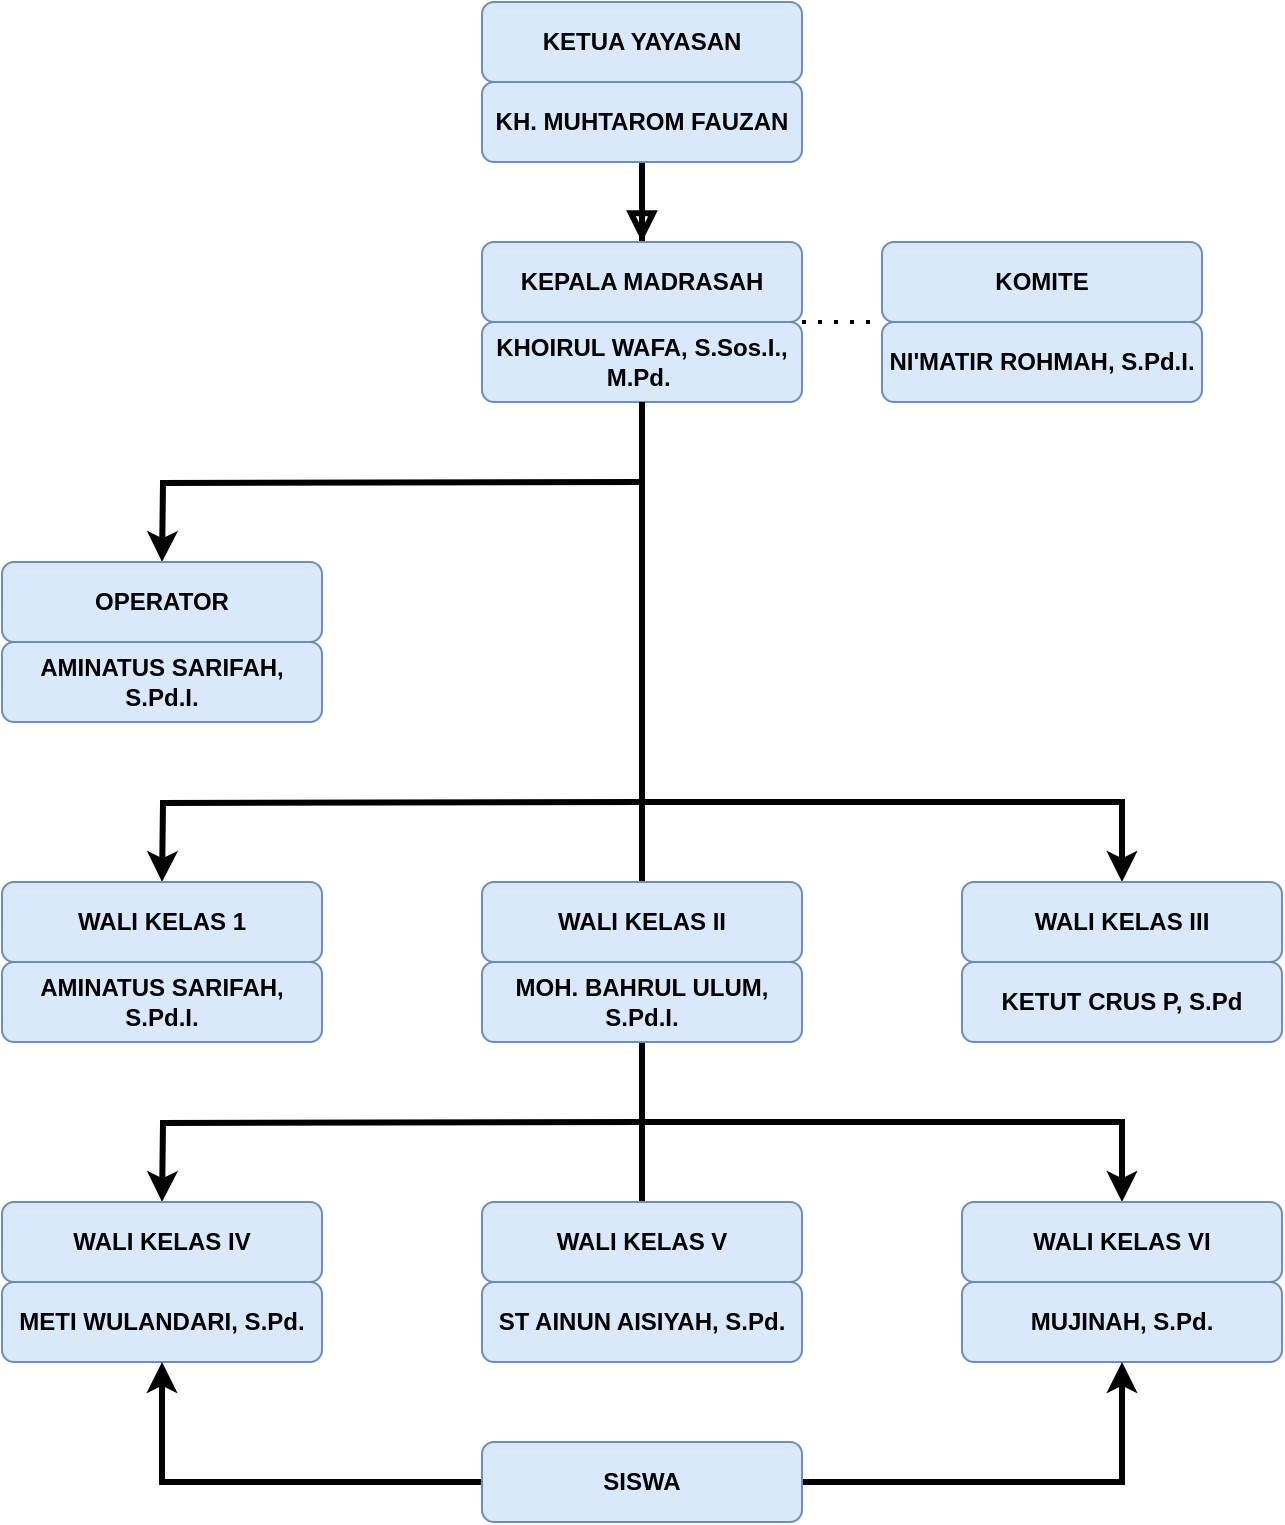 <mxfile version="13.6.10" type="device"><diagram id="C5RBs43oDa-KdzZeNtuy" name="Page-1"><mxGraphModel dx="868" dy="482" grid="0" gridSize="10" guides="1" tooltips="1" connect="1" arrows="1" fold="1" page="1" pageScale="1" pageWidth="827" pageHeight="1169" background="none" math="0" shadow="0"><root><mxCell id="WIyWlLk6GJQsqaUBKTNV-0"/><mxCell id="WIyWlLk6GJQsqaUBKTNV-1" parent="WIyWlLk6GJQsqaUBKTNV-0"/><mxCell id="WIyWlLk6GJQsqaUBKTNV-2" value="" style="rounded=0;html=1;jettySize=auto;orthogonalLoop=1;fontSize=11;endArrow=block;endFill=0;endSize=8;strokeWidth=3;shadow=0;labelBackgroundColor=none;edgeStyle=orthogonalEdgeStyle;" parent="WIyWlLk6GJQsqaUBKTNV-1" source="WIyWlLk6GJQsqaUBKTNV-3" edge="1"><mxGeometry relative="1" as="geometry"><mxPoint x="400" y="200" as="targetPoint"/></mxGeometry></mxCell><mxCell id="VRFX8ddOzKsC9LZJOHi9-10" value="" style="edgeStyle=orthogonalEdgeStyle;rounded=0;orthogonalLoop=1;jettySize=auto;html=1;strokeWidth=3;" edge="1" parent="WIyWlLk6GJQsqaUBKTNV-1" source="WIyWlLk6GJQsqaUBKTNV-3" target="VRFX8ddOzKsC9LZJOHi9-2"><mxGeometry relative="1" as="geometry"/></mxCell><mxCell id="WIyWlLk6GJQsqaUBKTNV-3" value="&lt;b&gt;KH. MUHTAROM FAUZAN&lt;/b&gt;" style="rounded=1;whiteSpace=wrap;html=1;fontSize=12;glass=0;strokeWidth=1;shadow=0;fillColor=#dae8fc;strokeColor=#6c8ebf;" parent="WIyWlLk6GJQsqaUBKTNV-1" vertex="1"><mxGeometry x="320" y="120" width="160" height="40" as="geometry"/></mxCell><mxCell id="VRFX8ddOzKsC9LZJOHi9-0" value="&lt;b&gt;KETUA YAYASAN&lt;/b&gt;" style="rounded=1;whiteSpace=wrap;html=1;align=center;fillColor=#dae8fc;strokeColor=#6c8ebf;" vertex="1" parent="WIyWlLk6GJQsqaUBKTNV-1"><mxGeometry x="320" y="80" width="160" height="40" as="geometry"/></mxCell><mxCell id="VRFX8ddOzKsC9LZJOHi9-1" value="&lt;b&gt;KEPALA MADRASAH&lt;/b&gt;" style="rounded=1;whiteSpace=wrap;html=1;fillColor=#dae8fc;strokeColor=#6c8ebf;" vertex="1" parent="WIyWlLk6GJQsqaUBKTNV-1"><mxGeometry x="320" y="200" width="160" height="40" as="geometry"/></mxCell><mxCell id="VRFX8ddOzKsC9LZJOHi9-2" value="&lt;b&gt;KHOIRUL WAFA, S.Sos.I., M.Pd.&amp;nbsp;&lt;/b&gt;" style="rounded=1;whiteSpace=wrap;html=1;fillColor=#dae8fc;strokeColor=#6c8ebf;" vertex="1" parent="WIyWlLk6GJQsqaUBKTNV-1"><mxGeometry x="320" y="240" width="160" height="40" as="geometry"/></mxCell><mxCell id="VRFX8ddOzKsC9LZJOHi9-6" value="&lt;b&gt;KOMITE&lt;/b&gt;" style="rounded=1;whiteSpace=wrap;html=1;fillColor=#dae8fc;strokeColor=#6c8ebf;" vertex="1" parent="WIyWlLk6GJQsqaUBKTNV-1"><mxGeometry x="520" y="200" width="160" height="40" as="geometry"/></mxCell><mxCell id="VRFX8ddOzKsC9LZJOHi9-7" value="&lt;b&gt;NI'MATIR ROHMAH, S.Pd.I.&lt;/b&gt;" style="rounded=1;whiteSpace=wrap;html=1;fillColor=#dae8fc;strokeColor=#6c8ebf;" vertex="1" parent="WIyWlLk6GJQsqaUBKTNV-1"><mxGeometry x="520" y="240" width="160" height="40" as="geometry"/></mxCell><mxCell id="VRFX8ddOzKsC9LZJOHi9-9" value="" style="endArrow=none;dashed=1;html=1;dashPattern=1 3;strokeWidth=2;entryX=0;entryY=0;entryDx=0;entryDy=0;" edge="1" parent="WIyWlLk6GJQsqaUBKTNV-1" target="VRFX8ddOzKsC9LZJOHi9-7"><mxGeometry width="50" height="50" relative="1" as="geometry"><mxPoint x="480" y="240" as="sourcePoint"/><mxPoint x="520" y="240" as="targetPoint"/></mxGeometry></mxCell><mxCell id="VRFX8ddOzKsC9LZJOHi9-12" value="" style="edgeStyle=orthogonalEdgeStyle;rounded=0;orthogonalLoop=1;jettySize=auto;html=1;strokeWidth=3;exitX=0.5;exitY=1;exitDx=0;exitDy=0;" edge="1" parent="WIyWlLk6GJQsqaUBKTNV-1" source="VRFX8ddOzKsC9LZJOHi9-2" target="VRFX8ddOzKsC9LZJOHi9-27"><mxGeometry relative="1" as="geometry"><mxPoint x="430" y="410" as="sourcePoint"/><mxPoint x="400" y="800" as="targetPoint"/></mxGeometry></mxCell><mxCell id="VRFX8ddOzKsC9LZJOHi9-13" value="" style="edgeStyle=orthogonalEdgeStyle;rounded=0;orthogonalLoop=1;jettySize=auto;html=1;strokeWidth=3;" edge="1" parent="WIyWlLk6GJQsqaUBKTNV-1"><mxGeometry relative="1" as="geometry"><mxPoint x="400" y="320" as="sourcePoint"/><mxPoint x="160" y="360" as="targetPoint"/></mxGeometry></mxCell><mxCell id="VRFX8ddOzKsC9LZJOHi9-14" value="&lt;b&gt;OPERATOR&lt;/b&gt;" style="rounded=1;whiteSpace=wrap;html=1;fillColor=#dae8fc;strokeColor=#6c8ebf;" vertex="1" parent="WIyWlLk6GJQsqaUBKTNV-1"><mxGeometry x="80" y="360" width="160" height="40" as="geometry"/></mxCell><mxCell id="VRFX8ddOzKsC9LZJOHi9-15" value="&lt;b&gt;AMINATUS SARIFAH, S.Pd.I.&lt;/b&gt;" style="rounded=1;whiteSpace=wrap;html=1;fillColor=#dae8fc;strokeColor=#6c8ebf;" vertex="1" parent="WIyWlLk6GJQsqaUBKTNV-1"><mxGeometry x="80" y="400" width="160" height="40" as="geometry"/></mxCell><mxCell id="VRFX8ddOzKsC9LZJOHi9-16" value="" style="edgeStyle=orthogonalEdgeStyle;rounded=0;orthogonalLoop=1;jettySize=auto;html=1;strokeWidth=3;" edge="1" parent="WIyWlLk6GJQsqaUBKTNV-1"><mxGeometry relative="1" as="geometry"><mxPoint x="400" y="480" as="sourcePoint"/><mxPoint x="160" y="520" as="targetPoint"/></mxGeometry></mxCell><mxCell id="VRFX8ddOzKsC9LZJOHi9-17" value="" style="edgeStyle=orthogonalEdgeStyle;rounded=0;orthogonalLoop=1;jettySize=auto;html=1;strokeWidth=3;" edge="1" parent="WIyWlLk6GJQsqaUBKTNV-1"><mxGeometry relative="1" as="geometry"><mxPoint x="400" y="480" as="sourcePoint"/><mxPoint x="640" y="520" as="targetPoint"/><Array as="points"><mxPoint x="640" y="480"/></Array></mxGeometry></mxCell><mxCell id="VRFX8ddOzKsC9LZJOHi9-18" value="&lt;b&gt;WALI KELAS 1&lt;/b&gt;" style="rounded=1;whiteSpace=wrap;html=1;fillColor=#dae8fc;strokeColor=#6c8ebf;" vertex="1" parent="WIyWlLk6GJQsqaUBKTNV-1"><mxGeometry x="80" y="520" width="160" height="40" as="geometry"/></mxCell><mxCell id="VRFX8ddOzKsC9LZJOHi9-19" value="&lt;b&gt;AMINATUS SARIFAH, S.Pd.I.&lt;/b&gt;" style="rounded=1;whiteSpace=wrap;html=1;fillColor=#dae8fc;strokeColor=#6c8ebf;" vertex="1" parent="WIyWlLk6GJQsqaUBKTNV-1"><mxGeometry x="80" y="560" width="160" height="40" as="geometry"/></mxCell><mxCell id="VRFX8ddOzKsC9LZJOHi9-20" value="&lt;b&gt;WALI KELAS III&lt;/b&gt;" style="rounded=1;whiteSpace=wrap;html=1;fillColor=#dae8fc;strokeColor=#6c8ebf;" vertex="1" parent="WIyWlLk6GJQsqaUBKTNV-1"><mxGeometry x="560" y="520" width="160" height="40" as="geometry"/></mxCell><mxCell id="VRFX8ddOzKsC9LZJOHi9-21" value="&lt;b&gt;KETUT CRUS P, S.Pd&lt;/b&gt;" style="rounded=1;whiteSpace=wrap;html=1;fillColor=#dae8fc;strokeColor=#6c8ebf;" vertex="1" parent="WIyWlLk6GJQsqaUBKTNV-1"><mxGeometry x="560" y="560" width="160" height="40" as="geometry"/></mxCell><mxCell id="VRFX8ddOzKsC9LZJOHi9-22" value="&lt;b&gt;WALI KELAS II&lt;/b&gt;" style="rounded=1;whiteSpace=wrap;html=1;fillColor=#dae8fc;strokeColor=#6c8ebf;" vertex="1" parent="WIyWlLk6GJQsqaUBKTNV-1"><mxGeometry x="320" y="520" width="160" height="40" as="geometry"/></mxCell><mxCell id="VRFX8ddOzKsC9LZJOHi9-23" value="&lt;b&gt;MOH. BAHRUL ULUM, S.Pd.I.&lt;/b&gt;" style="rounded=1;whiteSpace=wrap;html=1;fillColor=#dae8fc;strokeColor=#6c8ebf;" vertex="1" parent="WIyWlLk6GJQsqaUBKTNV-1"><mxGeometry x="320" y="560" width="160" height="40" as="geometry"/></mxCell><mxCell id="VRFX8ddOzKsC9LZJOHi9-24" value="" style="edgeStyle=orthogonalEdgeStyle;rounded=0;orthogonalLoop=1;jettySize=auto;html=1;strokeWidth=3;" edge="1" parent="WIyWlLk6GJQsqaUBKTNV-1"><mxGeometry relative="1" as="geometry"><mxPoint x="400" y="640" as="sourcePoint"/><mxPoint x="160" y="680" as="targetPoint"/></mxGeometry></mxCell><mxCell id="VRFX8ddOzKsC9LZJOHi9-25" value="" style="edgeStyle=orthogonalEdgeStyle;rounded=0;orthogonalLoop=1;jettySize=auto;html=1;strokeWidth=3;" edge="1" parent="WIyWlLk6GJQsqaUBKTNV-1"><mxGeometry relative="1" as="geometry"><mxPoint x="400" y="640" as="sourcePoint"/><mxPoint x="640" y="680" as="targetPoint"/><Array as="points"><mxPoint x="640" y="640"/></Array></mxGeometry></mxCell><mxCell id="VRFX8ddOzKsC9LZJOHi9-26" value="&lt;b&gt;WALI KELAS V&lt;/b&gt;" style="rounded=1;whiteSpace=wrap;html=1;fillColor=#dae8fc;strokeColor=#6c8ebf;" vertex="1" parent="WIyWlLk6GJQsqaUBKTNV-1"><mxGeometry x="320" y="680" width="160" height="40" as="geometry"/></mxCell><mxCell id="VRFX8ddOzKsC9LZJOHi9-27" value="&lt;b&gt;ST AINUN AISIYAH, S.Pd.&lt;/b&gt;" style="rounded=1;whiteSpace=wrap;html=1;fillColor=#dae8fc;strokeColor=#6c8ebf;" vertex="1" parent="WIyWlLk6GJQsqaUBKTNV-1"><mxGeometry x="320" y="720" width="160" height="40" as="geometry"/></mxCell><mxCell id="VRFX8ddOzKsC9LZJOHi9-28" value="&lt;b&gt;WALI KELAS IV&lt;/b&gt;" style="rounded=1;whiteSpace=wrap;html=1;fillColor=#dae8fc;strokeColor=#6c8ebf;" vertex="1" parent="WIyWlLk6GJQsqaUBKTNV-1"><mxGeometry x="80" y="680" width="160" height="40" as="geometry"/></mxCell><mxCell id="VRFX8ddOzKsC9LZJOHi9-29" value="&lt;b&gt;METI WULANDARI, S.Pd.&lt;/b&gt;" style="rounded=1;whiteSpace=wrap;html=1;fillColor=#dae8fc;strokeColor=#6c8ebf;" vertex="1" parent="WIyWlLk6GJQsqaUBKTNV-1"><mxGeometry x="80" y="720" width="160" height="40" as="geometry"/></mxCell><mxCell id="VRFX8ddOzKsC9LZJOHi9-30" value="&lt;b&gt;WALI KELAS VI&lt;/b&gt;" style="rounded=1;whiteSpace=wrap;html=1;fillColor=#dae8fc;strokeColor=#6c8ebf;" vertex="1" parent="WIyWlLk6GJQsqaUBKTNV-1"><mxGeometry x="560" y="680" width="160" height="40" as="geometry"/></mxCell><mxCell id="VRFX8ddOzKsC9LZJOHi9-31" value="&lt;b&gt;MUJINAH, S.Pd.&lt;/b&gt;" style="rounded=1;whiteSpace=wrap;html=1;fillColor=#dae8fc;strokeColor=#6c8ebf;" vertex="1" parent="WIyWlLk6GJQsqaUBKTNV-1"><mxGeometry x="560" y="720" width="160" height="40" as="geometry"/></mxCell><mxCell id="VRFX8ddOzKsC9LZJOHi9-32" value="" style="edgeStyle=orthogonalEdgeStyle;rounded=0;orthogonalLoop=1;jettySize=auto;html=1;strokeWidth=3;entryX=0.5;entryY=1;entryDx=0;entryDy=0;" edge="1" parent="WIyWlLk6GJQsqaUBKTNV-1" target="VRFX8ddOzKsC9LZJOHi9-29"><mxGeometry relative="1" as="geometry"><mxPoint x="320" y="820" as="sourcePoint"/><mxPoint x="160" y="840" as="targetPoint"/><Array as="points"><mxPoint x="320" y="820"/><mxPoint x="160" y="820"/></Array></mxGeometry></mxCell><mxCell id="VRFX8ddOzKsC9LZJOHi9-33" value="" style="edgeStyle=orthogonalEdgeStyle;rounded=0;orthogonalLoop=1;jettySize=auto;html=1;strokeWidth=3;entryX=0.5;entryY=1;entryDx=0;entryDy=0;" edge="1" parent="WIyWlLk6GJQsqaUBKTNV-1" target="VRFX8ddOzKsC9LZJOHi9-31"><mxGeometry relative="1" as="geometry"><mxPoint x="400" y="820" as="sourcePoint"/><mxPoint x="640" y="860" as="targetPoint"/><Array as="points"><mxPoint x="640" y="820"/></Array></mxGeometry></mxCell><mxCell id="VRFX8ddOzKsC9LZJOHi9-34" value="&lt;b&gt;SISWA&lt;/b&gt;" style="rounded=1;whiteSpace=wrap;html=1;fillColor=#dae8fc;strokeColor=#6c8ebf;" vertex="1" parent="WIyWlLk6GJQsqaUBKTNV-1"><mxGeometry x="320" y="800" width="160" height="40" as="geometry"/></mxCell></root></mxGraphModel></diagram></mxfile>